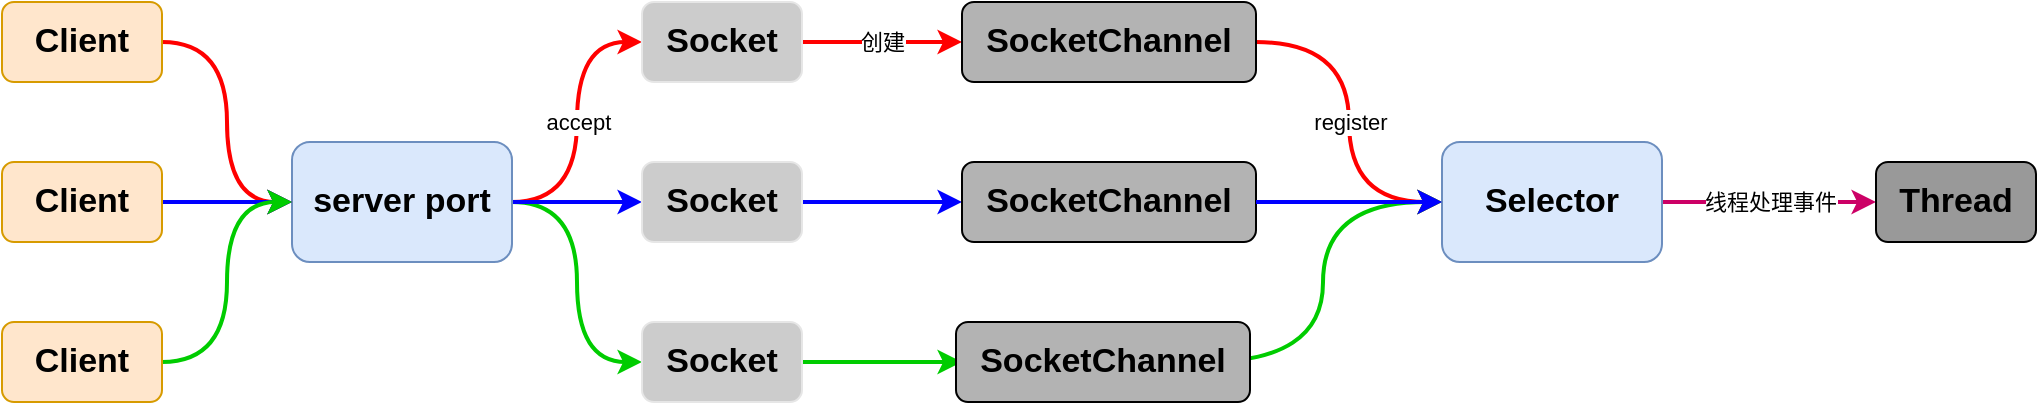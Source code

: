 <mxfile version="12.2.8" type="github" pages="1"><diagram id="wFg5V0NsvqYlevqbekFS" name="Page-1"><mxGraphModel dx="1391" dy="703" grid="1" gridSize="10" guides="1" tooltips="1" connect="1" arrows="1" fold="1" page="1" pageScale="1" pageWidth="827" pageHeight="1169" math="0" shadow="0"><root><mxCell id="0"/><mxCell id="1" parent="0"/><mxCell id="RA7c7ZybeZmiuJUpMVYn-31" value="accept" style="edgeStyle=orthogonalEdgeStyle;rounded=0;orthogonalLoop=1;jettySize=auto;html=1;exitX=1;exitY=0.5;exitDx=0;exitDy=0;entryX=0;entryY=0.5;entryDx=0;entryDy=0;curved=1;strokeColor=#FF0000;strokeWidth=2;" parent="1" source="RA7c7ZybeZmiuJUpMVYn-34" target="RA7c7ZybeZmiuJUpMVYn-36" edge="1"><mxGeometry relative="1" as="geometry"/></mxCell><mxCell id="RA7c7ZybeZmiuJUpMVYn-32" style="edgeStyle=orthogonalEdgeStyle;curved=1;rounded=0;orthogonalLoop=1;jettySize=auto;html=1;exitX=1;exitY=0.5;exitDx=0;exitDy=0;entryX=0;entryY=0.5;entryDx=0;entryDy=0;strokeColor=#00CC00;strokeWidth=2;" parent="1" source="RA7c7ZybeZmiuJUpMVYn-34" target="RA7c7ZybeZmiuJUpMVYn-40" edge="1"><mxGeometry relative="1" as="geometry"/></mxCell><mxCell id="RA7c7ZybeZmiuJUpMVYn-33" style="edgeStyle=orthogonalEdgeStyle;curved=1;rounded=0;orthogonalLoop=1;jettySize=auto;html=1;exitX=1;exitY=0.5;exitDx=0;exitDy=0;entryX=0;entryY=0.5;entryDx=0;entryDy=0;strokeColor=#0000FF;strokeWidth=2;" parent="1" source="RA7c7ZybeZmiuJUpMVYn-34" target="RA7c7ZybeZmiuJUpMVYn-38" edge="1"><mxGeometry relative="1" as="geometry"/></mxCell><mxCell id="RA7c7ZybeZmiuJUpMVYn-34" value="&lt;b&gt;&lt;font style=&quot;font-size: 17px&quot;&gt;server port&lt;/font&gt;&lt;/b&gt;" style="rounded=1;whiteSpace=wrap;html=1;fillColor=#dae8fc;strokeColor=#6c8ebf;" parent="1" vertex="1"><mxGeometry x="158" y="430" width="110" height="60" as="geometry"/></mxCell><mxCell id="RA7c7ZybeZmiuJUpMVYn-35" value="创建" style="edgeStyle=orthogonalEdgeStyle;curved=1;rounded=0;orthogonalLoop=1;jettySize=auto;html=1;exitX=1;exitY=0.5;exitDx=0;exitDy=0;entryX=0;entryY=0.5;entryDx=0;entryDy=0;strokeColor=#FF0000;strokeWidth=2;" parent="1" source="RA7c7ZybeZmiuJUpMVYn-36" target="RA7c7ZybeZmiuJUpMVYn-48" edge="1"><mxGeometry relative="1" as="geometry"/></mxCell><mxCell id="RA7c7ZybeZmiuJUpMVYn-36" value="&lt;b&gt;&lt;font style=&quot;font-size: 17px&quot;&gt;Socket&lt;/font&gt;&lt;/b&gt;" style="rounded=1;whiteSpace=wrap;html=1;strokeColor=#E6E6E6;fillColor=#CCCCCC;" parent="1" vertex="1"><mxGeometry x="333" y="360" width="80" height="40" as="geometry"/></mxCell><mxCell id="RA7c7ZybeZmiuJUpMVYn-37" style="edgeStyle=orthogonalEdgeStyle;curved=1;rounded=0;orthogonalLoop=1;jettySize=auto;html=1;exitX=1;exitY=0.5;exitDx=0;exitDy=0;entryX=0;entryY=0.5;entryDx=0;entryDy=0;strokeColor=#0000FF;strokeWidth=2;" parent="1" source="RA7c7ZybeZmiuJUpMVYn-38" edge="1"><mxGeometry relative="1" as="geometry"><mxPoint x="493" y="460" as="targetPoint"/></mxGeometry></mxCell><mxCell id="RA7c7ZybeZmiuJUpMVYn-38" value="&lt;b&gt;&lt;font style=&quot;font-size: 17px&quot;&gt;Socket&lt;/font&gt;&lt;/b&gt;" style="rounded=1;whiteSpace=wrap;html=1;strokeColor=#E6E6E6;fillColor=#CCCCCC;" parent="1" vertex="1"><mxGeometry x="333" y="440" width="80" height="40" as="geometry"/></mxCell><mxCell id="RA7c7ZybeZmiuJUpMVYn-39" style="edgeStyle=orthogonalEdgeStyle;curved=1;rounded=0;orthogonalLoop=1;jettySize=auto;html=1;exitX=1;exitY=0.5;exitDx=0;exitDy=0;entryX=0;entryY=0.5;entryDx=0;entryDy=0;strokeColor=#00CC00;strokeWidth=2;" parent="1" source="RA7c7ZybeZmiuJUpMVYn-40" edge="1"><mxGeometry relative="1" as="geometry"><mxPoint x="493" y="540" as="targetPoint"/></mxGeometry></mxCell><mxCell id="RA7c7ZybeZmiuJUpMVYn-40" value="&lt;b&gt;&lt;font style=&quot;font-size: 17px&quot;&gt;Socket&lt;/font&gt;&lt;/b&gt;" style="rounded=1;whiteSpace=wrap;html=1;strokeColor=#E6E6E6;fillColor=#CCCCCC;" parent="1" vertex="1"><mxGeometry x="333" y="520" width="80" height="40" as="geometry"/></mxCell><mxCell id="RA7c7ZybeZmiuJUpMVYn-41" style="edgeStyle=orthogonalEdgeStyle;curved=1;rounded=0;orthogonalLoop=1;jettySize=auto;html=1;exitX=1;exitY=0.5;exitDx=0;exitDy=0;entryX=0;entryY=0.5;entryDx=0;entryDy=0;strokeColor=#FF0000;strokeWidth=2;" parent="1" source="RA7c7ZybeZmiuJUpMVYn-42" target="RA7c7ZybeZmiuJUpMVYn-34" edge="1"><mxGeometry relative="1" as="geometry"/></mxCell><mxCell id="RA7c7ZybeZmiuJUpMVYn-42" value="&lt;b&gt;&lt;font style=&quot;font-size: 17px&quot;&gt;Client&lt;/font&gt;&lt;/b&gt;" style="rounded=1;whiteSpace=wrap;html=1;fillColor=#ffe6cc;strokeColor=#d79b00;" parent="1" vertex="1"><mxGeometry x="13" y="360" width="80" height="40" as="geometry"/></mxCell><mxCell id="RA7c7ZybeZmiuJUpMVYn-43" style="edgeStyle=orthogonalEdgeStyle;curved=1;rounded=0;orthogonalLoop=1;jettySize=auto;html=1;exitX=1;exitY=0.5;exitDx=0;exitDy=0;entryX=0;entryY=0.5;entryDx=0;entryDy=0;strokeColor=#0000FF;strokeWidth=2;" parent="1" source="RA7c7ZybeZmiuJUpMVYn-44" target="RA7c7ZybeZmiuJUpMVYn-34" edge="1"><mxGeometry relative="1" as="geometry"><mxPoint x="153" y="460" as="targetPoint"/></mxGeometry></mxCell><mxCell id="RA7c7ZybeZmiuJUpMVYn-44" value="&lt;b&gt;&lt;font style=&quot;font-size: 17px&quot;&gt;Client&lt;/font&gt;&lt;/b&gt;" style="rounded=1;whiteSpace=wrap;html=1;fillColor=#ffe6cc;strokeColor=#d79b00;" parent="1" vertex="1"><mxGeometry x="13" y="440" width="80" height="40" as="geometry"/></mxCell><mxCell id="RA7c7ZybeZmiuJUpMVYn-45" style="edgeStyle=orthogonalEdgeStyle;curved=1;rounded=0;orthogonalLoop=1;jettySize=auto;html=1;exitX=1;exitY=0.5;exitDx=0;exitDy=0;entryX=0;entryY=0.5;entryDx=0;entryDy=0;strokeColor=#00CC00;strokeWidth=2;" parent="1" source="RA7c7ZybeZmiuJUpMVYn-46" target="RA7c7ZybeZmiuJUpMVYn-34" edge="1"><mxGeometry relative="1" as="geometry"/></mxCell><mxCell id="RA7c7ZybeZmiuJUpMVYn-46" value="&lt;b&gt;&lt;font style=&quot;font-size: 17px&quot;&gt;Client&lt;/font&gt;&lt;/b&gt;" style="rounded=1;whiteSpace=wrap;html=1;fillColor=#ffe6cc;strokeColor=#d79b00;" parent="1" vertex="1"><mxGeometry x="13" y="520" width="80" height="40" as="geometry"/></mxCell><mxCell id="RA7c7ZybeZmiuJUpMVYn-47" value="register" style="edgeStyle=orthogonalEdgeStyle;curved=1;rounded=0;orthogonalLoop=1;jettySize=auto;html=1;exitX=1;exitY=0.5;exitDx=0;exitDy=0;entryX=0;entryY=0.5;entryDx=0;entryDy=0;strokeColor=#FF0000;strokeWidth=2;" parent="1" source="RA7c7ZybeZmiuJUpMVYn-48" target="RA7c7ZybeZmiuJUpMVYn-58" edge="1"><mxGeometry relative="1" as="geometry"/></mxCell><mxCell id="RA7c7ZybeZmiuJUpMVYn-48" value="&lt;span style=&quot;font-size: 17px&quot;&gt;&lt;b&gt;SocketChannel&lt;/b&gt;&lt;/span&gt;" style="rounded=1;whiteSpace=wrap;html=1;fillColor=#B3B3B3;" parent="1" vertex="1"><mxGeometry x="493" y="360" width="147" height="40" as="geometry"/></mxCell><mxCell id="RA7c7ZybeZmiuJUpMVYn-49" value="线程处理事件" style="edgeStyle=orthogonalEdgeStyle;curved=1;rounded=0;orthogonalLoop=1;jettySize=auto;html=1;exitX=1;exitY=0.5;exitDx=0;exitDy=0;entryX=0;entryY=0.5;entryDx=0;entryDy=0;strokeColor=#CC0066;strokeWidth=2;" parent="1" source="RA7c7ZybeZmiuJUpMVYn-58" target="RA7c7ZybeZmiuJUpMVYn-54" edge="1"><mxGeometry relative="1" as="geometry"><mxPoint x="613" y="460" as="sourcePoint"/></mxGeometry></mxCell><mxCell id="RA7c7ZybeZmiuJUpMVYn-51" style="edgeStyle=orthogonalEdgeStyle;curved=1;rounded=0;orthogonalLoop=1;jettySize=auto;html=1;exitX=1;exitY=0.5;exitDx=0;exitDy=0;entryX=0;entryY=0.5;entryDx=0;entryDy=0;strokeColor=#00CC00;strokeWidth=2;" parent="1" target="RA7c7ZybeZmiuJUpMVYn-58" edge="1"><mxGeometry relative="1" as="geometry"><mxPoint x="613" y="540" as="sourcePoint"/></mxGeometry></mxCell><mxCell id="RA7c7ZybeZmiuJUpMVYn-54" value="&lt;b&gt;&lt;font style=&quot;font-size: 17px&quot;&gt;Thread&lt;/font&gt;&lt;/b&gt;" style="rounded=1;whiteSpace=wrap;html=1;fillColor=#999999;" parent="1" vertex="1"><mxGeometry x="950" y="440" width="80" height="40" as="geometry"/></mxCell><mxCell id="RA7c7ZybeZmiuJUpMVYn-56" value="&lt;span style=&quot;font-size: 17px&quot;&gt;&lt;b&gt;SocketChannel&lt;/b&gt;&lt;/span&gt;" style="rounded=1;whiteSpace=wrap;html=1;fillColor=#B3B3B3;" parent="1" vertex="1"><mxGeometry x="493" y="440" width="147" height="40" as="geometry"/></mxCell><mxCell id="RA7c7ZybeZmiuJUpMVYn-57" value="&lt;span style=&quot;font-size: 17px&quot;&gt;&lt;b&gt;SocketChannel&lt;/b&gt;&lt;/span&gt;" style="rounded=1;whiteSpace=wrap;html=1;fillColor=#B3B3B3;" parent="1" vertex="1"><mxGeometry x="490" y="520" width="147" height="40" as="geometry"/></mxCell><mxCell id="RA7c7ZybeZmiuJUpMVYn-58" value="&lt;b&gt;&lt;font style=&quot;font-size: 17px&quot;&gt;Selector&lt;/font&gt;&lt;/b&gt;" style="rounded=1;whiteSpace=wrap;html=1;fillColor=#dae8fc;strokeColor=#6c8ebf;" parent="1" vertex="1"><mxGeometry x="733" y="430" width="110" height="60" as="geometry"/></mxCell><mxCell id="RA7c7ZybeZmiuJUpMVYn-59" style="edgeStyle=orthogonalEdgeStyle;curved=1;rounded=0;orthogonalLoop=1;jettySize=auto;html=1;entryX=0;entryY=0.5;entryDx=0;entryDy=0;strokeColor=#0000FF;strokeWidth=2;exitX=1;exitY=0.5;exitDx=0;exitDy=0;" parent="1" source="RA7c7ZybeZmiuJUpMVYn-56" target="RA7c7ZybeZmiuJUpMVYn-58" edge="1"><mxGeometry relative="1" as="geometry"><mxPoint x="650" y="460" as="sourcePoint"/><mxPoint x="860" y="460" as="targetPoint"/></mxGeometry></mxCell></root></mxGraphModel></diagram></mxfile>